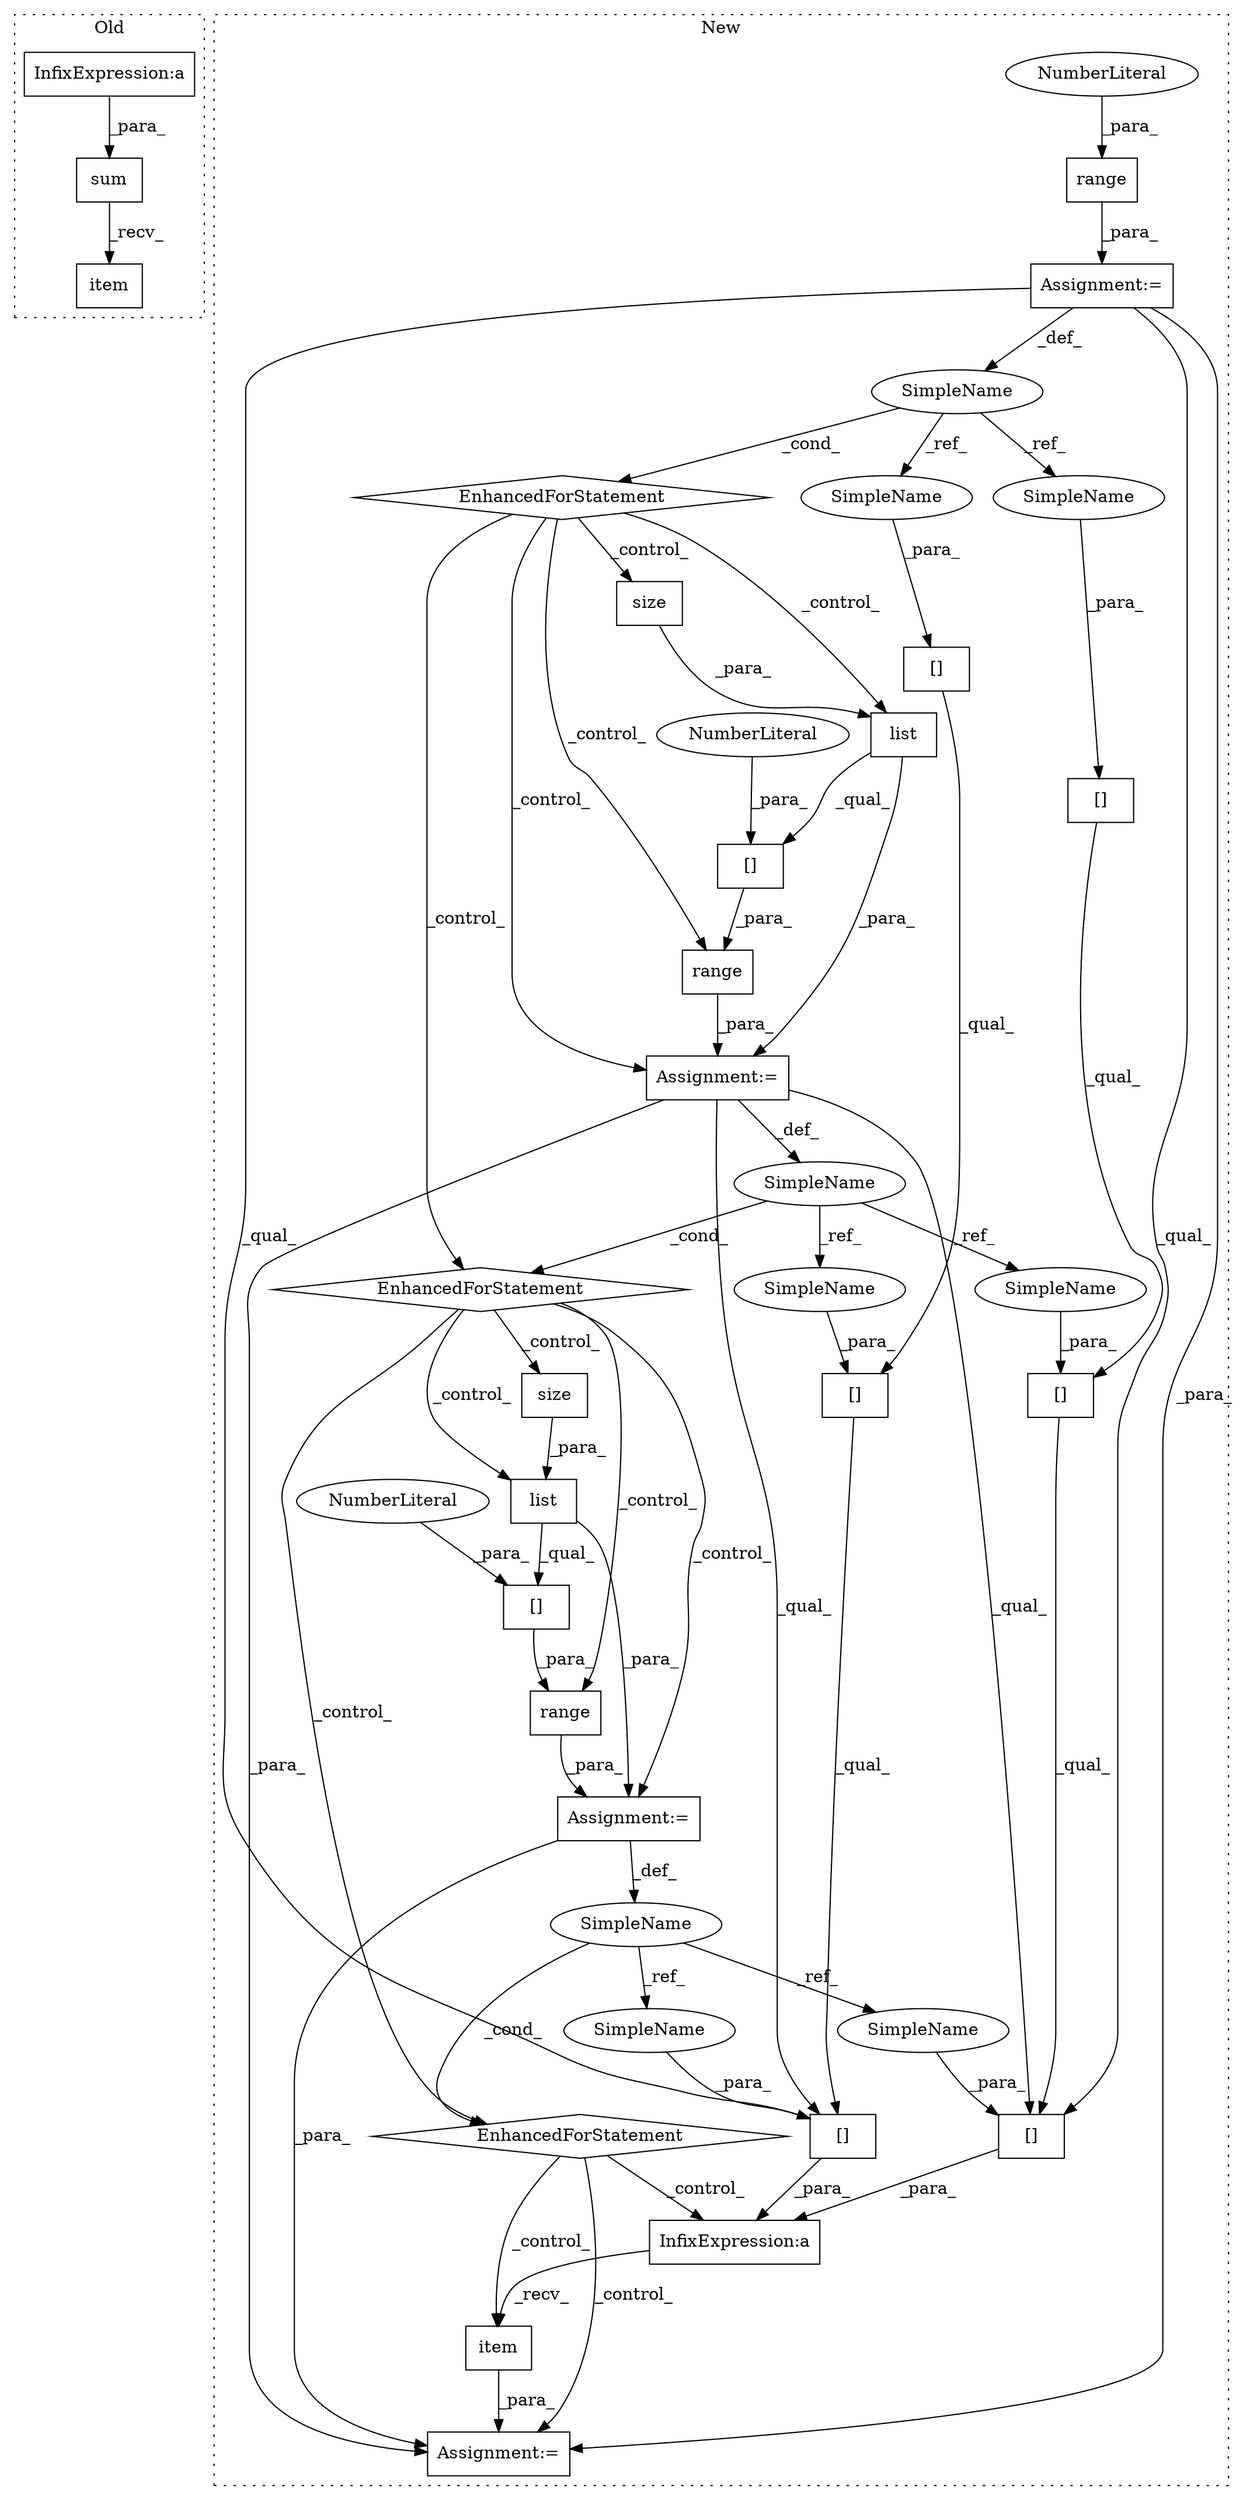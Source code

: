 digraph G {
subgraph cluster0 {
1 [label="item" a="32" s="3907" l="6" shape="box"];
6 [label="InfixExpression:a" a="27" s="3729" l="3" shape="box"];
28 [label="sum" a="32" s="3691,3905" l="4,1" shape="box"];
label = "Old";
style="dotted";
}
subgraph cluster1 {
2 [label="list" a="32" s="6878,6896" l="5,1" shape="box"];
3 [label="SimpleName" a="42" s="6785" l="1" shape="ellipse"];
4 [label="item" a="32" s="7096" l="6" shape="box"];
5 [label="InfixExpression:a" a="27" s="7076" l="3" shape="box"];
7 [label="[]" a="2" s="6878,6899" l="20,1" shape="box"];
8 [label="NumberLiteral" a="34" s="6898" l="1" shape="ellipse"];
9 [label="[]" a="2" s="7033,7072" l="38,1" shape="box"];
10 [label="size" a="32" s="6890" l="6" shape="box"];
11 [label="[]" a="2" s="7033,7075" l="41,1" shape="box"];
12 [label="EnhancedForStatement" a="70" s="6807,6901" l="57,2" shape="diamond"];
13 [label="[]" a="2" s="7033,7069" l="35,1" shape="box"];
14 [label="EnhancedForStatement" a="70" s="6913,7011" l="61,2" shape="diamond"];
15 [label="[]" a="2" s="7079,7090" l="10,1" shape="box"];
16 [label="EnhancedForStatement" a="70" s="6728,6797" l="53,2" shape="diamond"];
17 [label="[]" a="2" s="7079,7093" l="13,1" shape="box"];
18 [label="range" a="32" s="6789,6796" l="6,1" shape="box"];
19 [label="[]" a="2" s="7079,7087" l="7,1" shape="box"];
20 [label="NumberLiteral" a="34" s="6795" l="1" shape="ellipse"];
21 [label="range" a="32" s="6982,7010" l="6,1" shape="box"];
22 [label="[]" a="2" s="6988,7009" l="20,1" shape="box"];
23 [label="NumberLiteral" a="34" s="7008" l="1" shape="ellipse"];
24 [label="range" a="32" s="6872,6900" l="6,1" shape="box"];
25 [label="size" a="32" s="7000" l="6" shape="box"];
26 [label="SimpleName" a="42" s="6868" l="1" shape="ellipse"];
27 [label="SimpleName" a="42" s="6978" l="1" shape="ellipse"];
29 [label="list" a="32" s="6988,7006" l="5,1" shape="box"];
30 [label="Assignment:=" a="7" s="7031" l="1" shape="box"];
31 [label="Assignment:=" a="7" s="6728,6797" l="53,2" shape="box"];
32 [label="Assignment:=" a="7" s="6807,6901" l="57,2" shape="box"];
33 [label="Assignment:=" a="7" s="6913,7011" l="61,2" shape="box"];
34 [label="SimpleName" a="42" s="7068" l="1" shape="ellipse"];
35 [label="SimpleName" a="42" s="7086" l="1" shape="ellipse"];
36 [label="SimpleName" a="42" s="7089" l="1" shape="ellipse"];
37 [label="SimpleName" a="42" s="7071" l="1" shape="ellipse"];
38 [label="SimpleName" a="42" s="7092" l="1" shape="ellipse"];
39 [label="SimpleName" a="42" s="7074" l="1" shape="ellipse"];
label = "New";
style="dotted";
}
2 -> 7 [label="_qual_"];
2 -> 32 [label="_para_"];
3 -> 34 [label="_ref_"];
3 -> 16 [label="_cond_"];
3 -> 35 [label="_ref_"];
4 -> 30 [label="_para_"];
5 -> 4 [label="_recv_"];
6 -> 28 [label="_para_"];
7 -> 24 [label="_para_"];
8 -> 7 [label="_para_"];
9 -> 11 [label="_qual_"];
10 -> 2 [label="_para_"];
11 -> 5 [label="_para_"];
12 -> 33 [label="_control_"];
12 -> 21 [label="_control_"];
12 -> 14 [label="_control_"];
12 -> 29 [label="_control_"];
12 -> 25 [label="_control_"];
13 -> 9 [label="_qual_"];
14 -> 30 [label="_control_"];
14 -> 4 [label="_control_"];
14 -> 5 [label="_control_"];
15 -> 17 [label="_qual_"];
16 -> 32 [label="_control_"];
16 -> 2 [label="_control_"];
16 -> 24 [label="_control_"];
16 -> 10 [label="_control_"];
16 -> 12 [label="_control_"];
17 -> 5 [label="_para_"];
18 -> 31 [label="_para_"];
19 -> 15 [label="_qual_"];
20 -> 18 [label="_para_"];
21 -> 33 [label="_para_"];
22 -> 21 [label="_para_"];
23 -> 22 [label="_para_"];
24 -> 32 [label="_para_"];
25 -> 29 [label="_para_"];
26 -> 36 [label="_ref_"];
26 -> 37 [label="_ref_"];
26 -> 12 [label="_cond_"];
27 -> 14 [label="_cond_"];
27 -> 39 [label="_ref_"];
27 -> 38 [label="_ref_"];
28 -> 1 [label="_recv_"];
29 -> 22 [label="_qual_"];
29 -> 33 [label="_para_"];
31 -> 17 [label="_qual_"];
31 -> 11 [label="_qual_"];
31 -> 3 [label="_def_"];
31 -> 30 [label="_para_"];
32 -> 30 [label="_para_"];
32 -> 26 [label="_def_"];
32 -> 17 [label="_qual_"];
32 -> 11 [label="_qual_"];
33 -> 30 [label="_para_"];
33 -> 27 [label="_def_"];
34 -> 13 [label="_para_"];
35 -> 19 [label="_para_"];
36 -> 15 [label="_para_"];
37 -> 9 [label="_para_"];
38 -> 17 [label="_para_"];
39 -> 11 [label="_para_"];
}